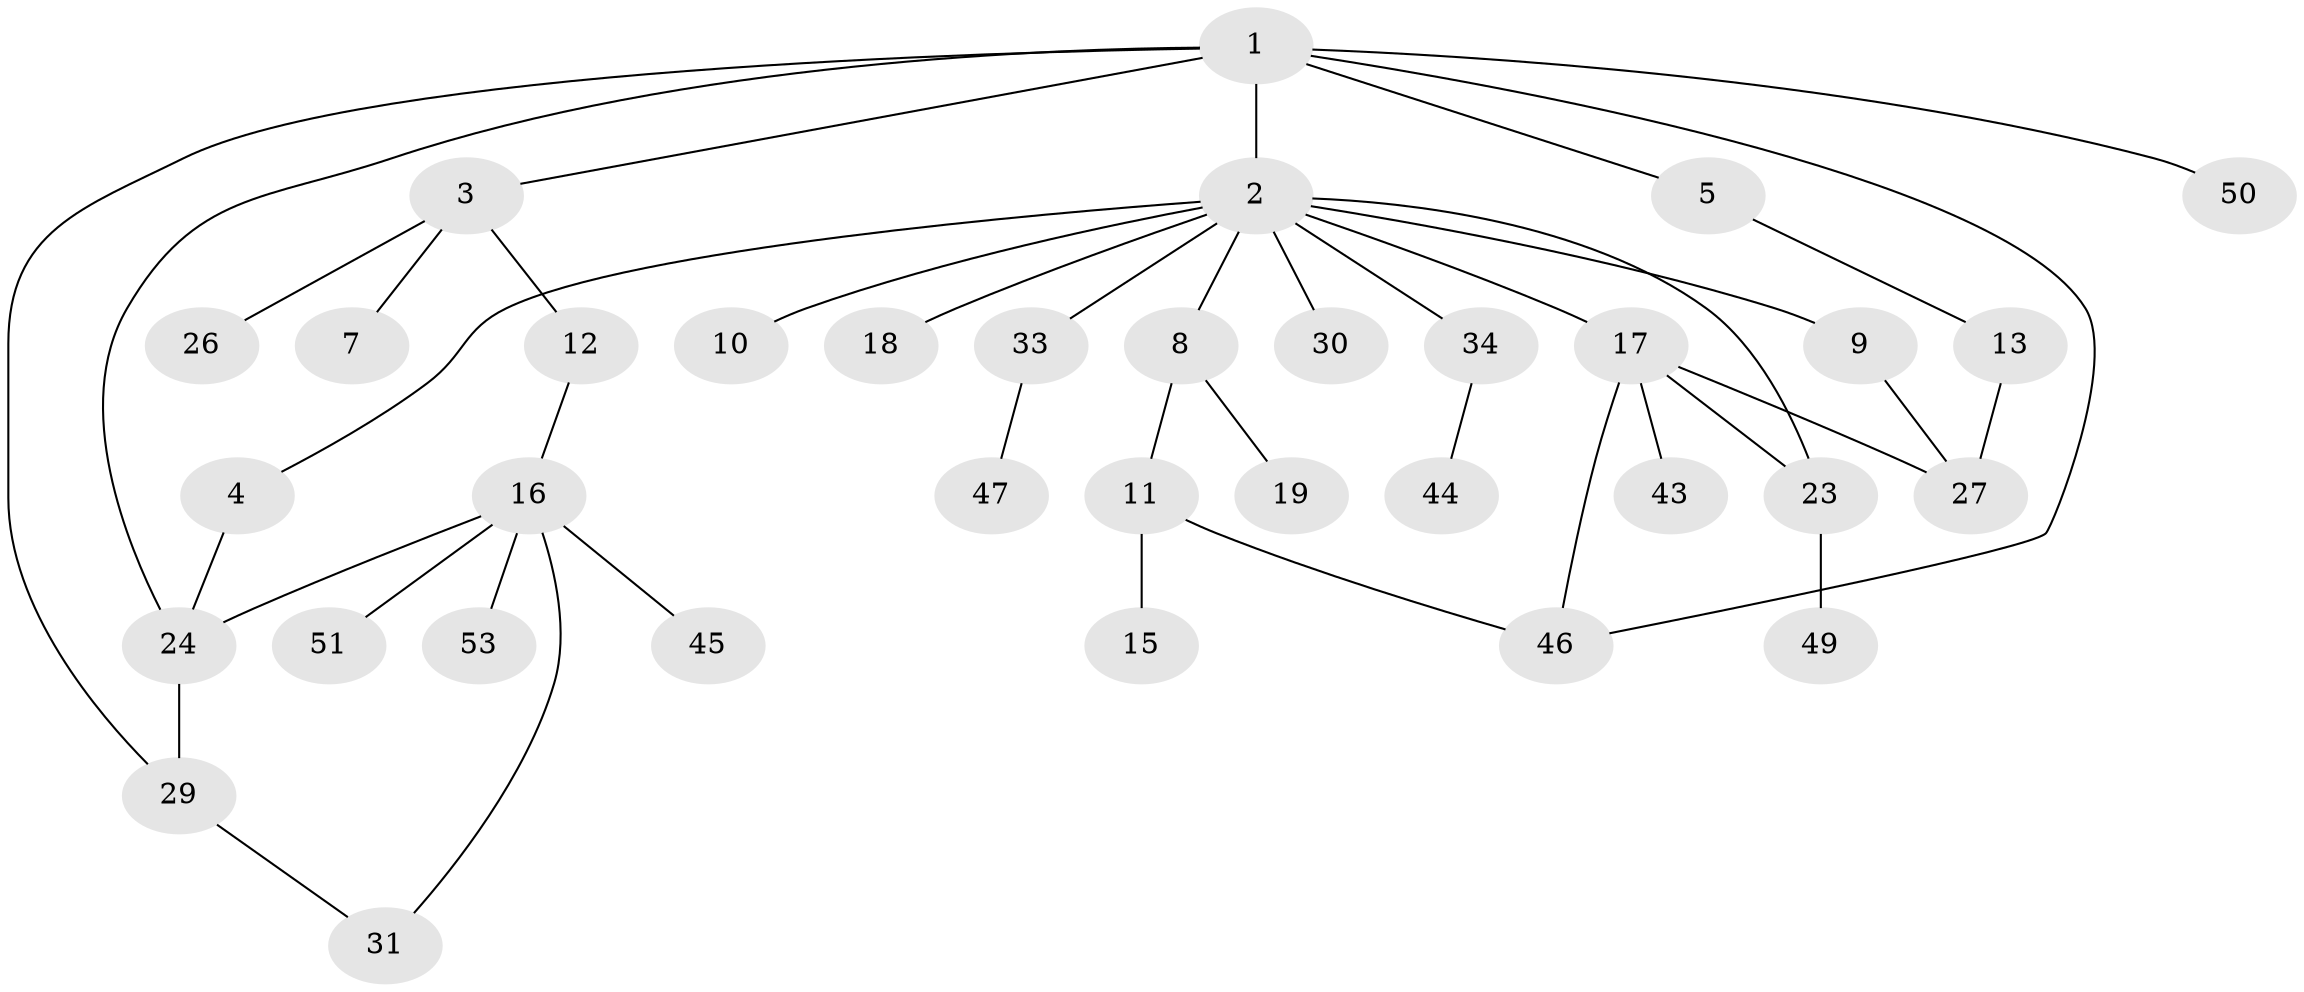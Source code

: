 // Generated by graph-tools (version 1.1) at 2025/51/02/27/25 19:51:40]
// undirected, 35 vertices, 43 edges
graph export_dot {
graph [start="1"]
  node [color=gray90,style=filled];
  1 [super="+22"];
  2 [super="+21"];
  3 [super="+6"];
  4;
  5 [super="+20"];
  7;
  8;
  9;
  10;
  11 [super="+14"];
  12 [super="+38"];
  13;
  15;
  16 [super="+25"];
  17 [super="+48"];
  18 [super="+39"];
  19 [super="+28"];
  23 [super="+32"];
  24 [super="+37"];
  26 [super="+42"];
  27 [super="+40"];
  29 [super="+35"];
  30;
  31 [super="+41"];
  33 [super="+52"];
  34 [super="+36"];
  43;
  44;
  45;
  46 [super="+54"];
  47;
  49;
  50;
  51;
  53;
  1 -- 2;
  1 -- 3;
  1 -- 5;
  1 -- 29;
  1 -- 50;
  1 -- 24;
  1 -- 46;
  2 -- 4;
  2 -- 8;
  2 -- 9;
  2 -- 10;
  2 -- 17 [weight=2];
  2 -- 18 [weight=2];
  2 -- 30;
  2 -- 33;
  2 -- 34;
  2 -- 23;
  3 -- 26;
  3 -- 12;
  3 -- 7;
  4 -- 24;
  5 -- 13;
  8 -- 11;
  8 -- 19;
  9 -- 27;
  11 -- 15;
  11 -- 46;
  12 -- 16;
  13 -- 27;
  16 -- 51;
  16 -- 53;
  16 -- 45;
  16 -- 31;
  16 -- 24;
  17 -- 23;
  17 -- 43;
  17 -- 27;
  17 -- 46;
  23 -- 49;
  24 -- 29;
  29 -- 31;
  33 -- 47;
  34 -- 44;
}
